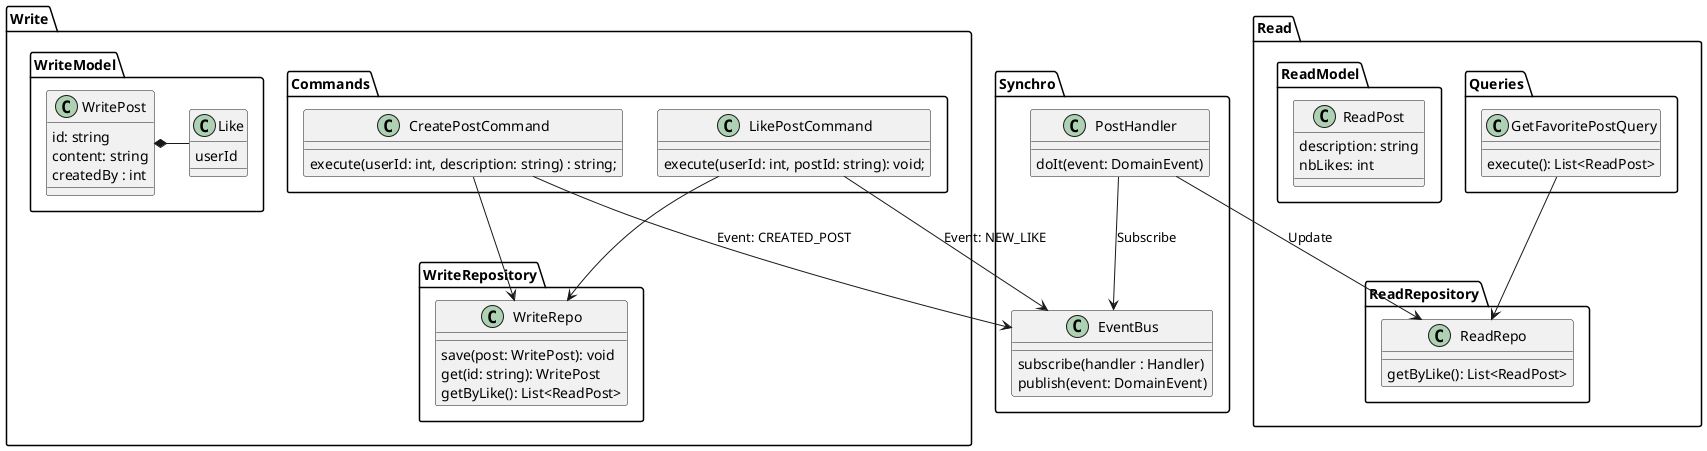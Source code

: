 @startuml
'https://plantuml.com/class-diagram

package Read {
  package Queries {
    class GetFavoritePostQuery {
      execute(): List<ReadPost>
    }
  }

  package ReadModel {
    class ReadPost {
      description: string
      nbLikes: int
    }
  }

  package ReadRepository {
    class ReadRepo {
      getByLike(): List<ReadPost>
    }
  }
}

package Write {
  package Commands {
    class CreatePostCommand {
      execute(userId: int, description: string) : string;
    }

    class LikePostCommand {
      execute(userId: int, postId: string): void;
    }
  }

  package WriteModel {
    class WritePost {
      id: string
      content: string
      createdBy : int
    }

    class Like {
      userId
    }

    WritePost *- Like
  }

  package WriteRepository {
    class WriteRepo {
      save(post: WritePost): void
      get(id: string): WritePost
      getByLike(): List<ReadPost>
    }

  }

}

package Synchro {
  class EventBus {
    subscribe(handler : Handler)
    publish(event: DomainEvent)
  }

  class PostHandler {
    doIt(event: DomainEvent)
  }
}

CreatePostCommand --> WriteRepo
LikePostCommand --> WriteRepo

GetFavoritePostQuery --> ReadRepo

CreatePostCommand --> EventBus : "Event: CREATED_POST"
LikePostCommand --> EventBus : "Event: NEW_LIKE"
PostHandler --> EventBus : "Subscribe"
PostHandler --> ReadRepo : "Update"

@enduml
